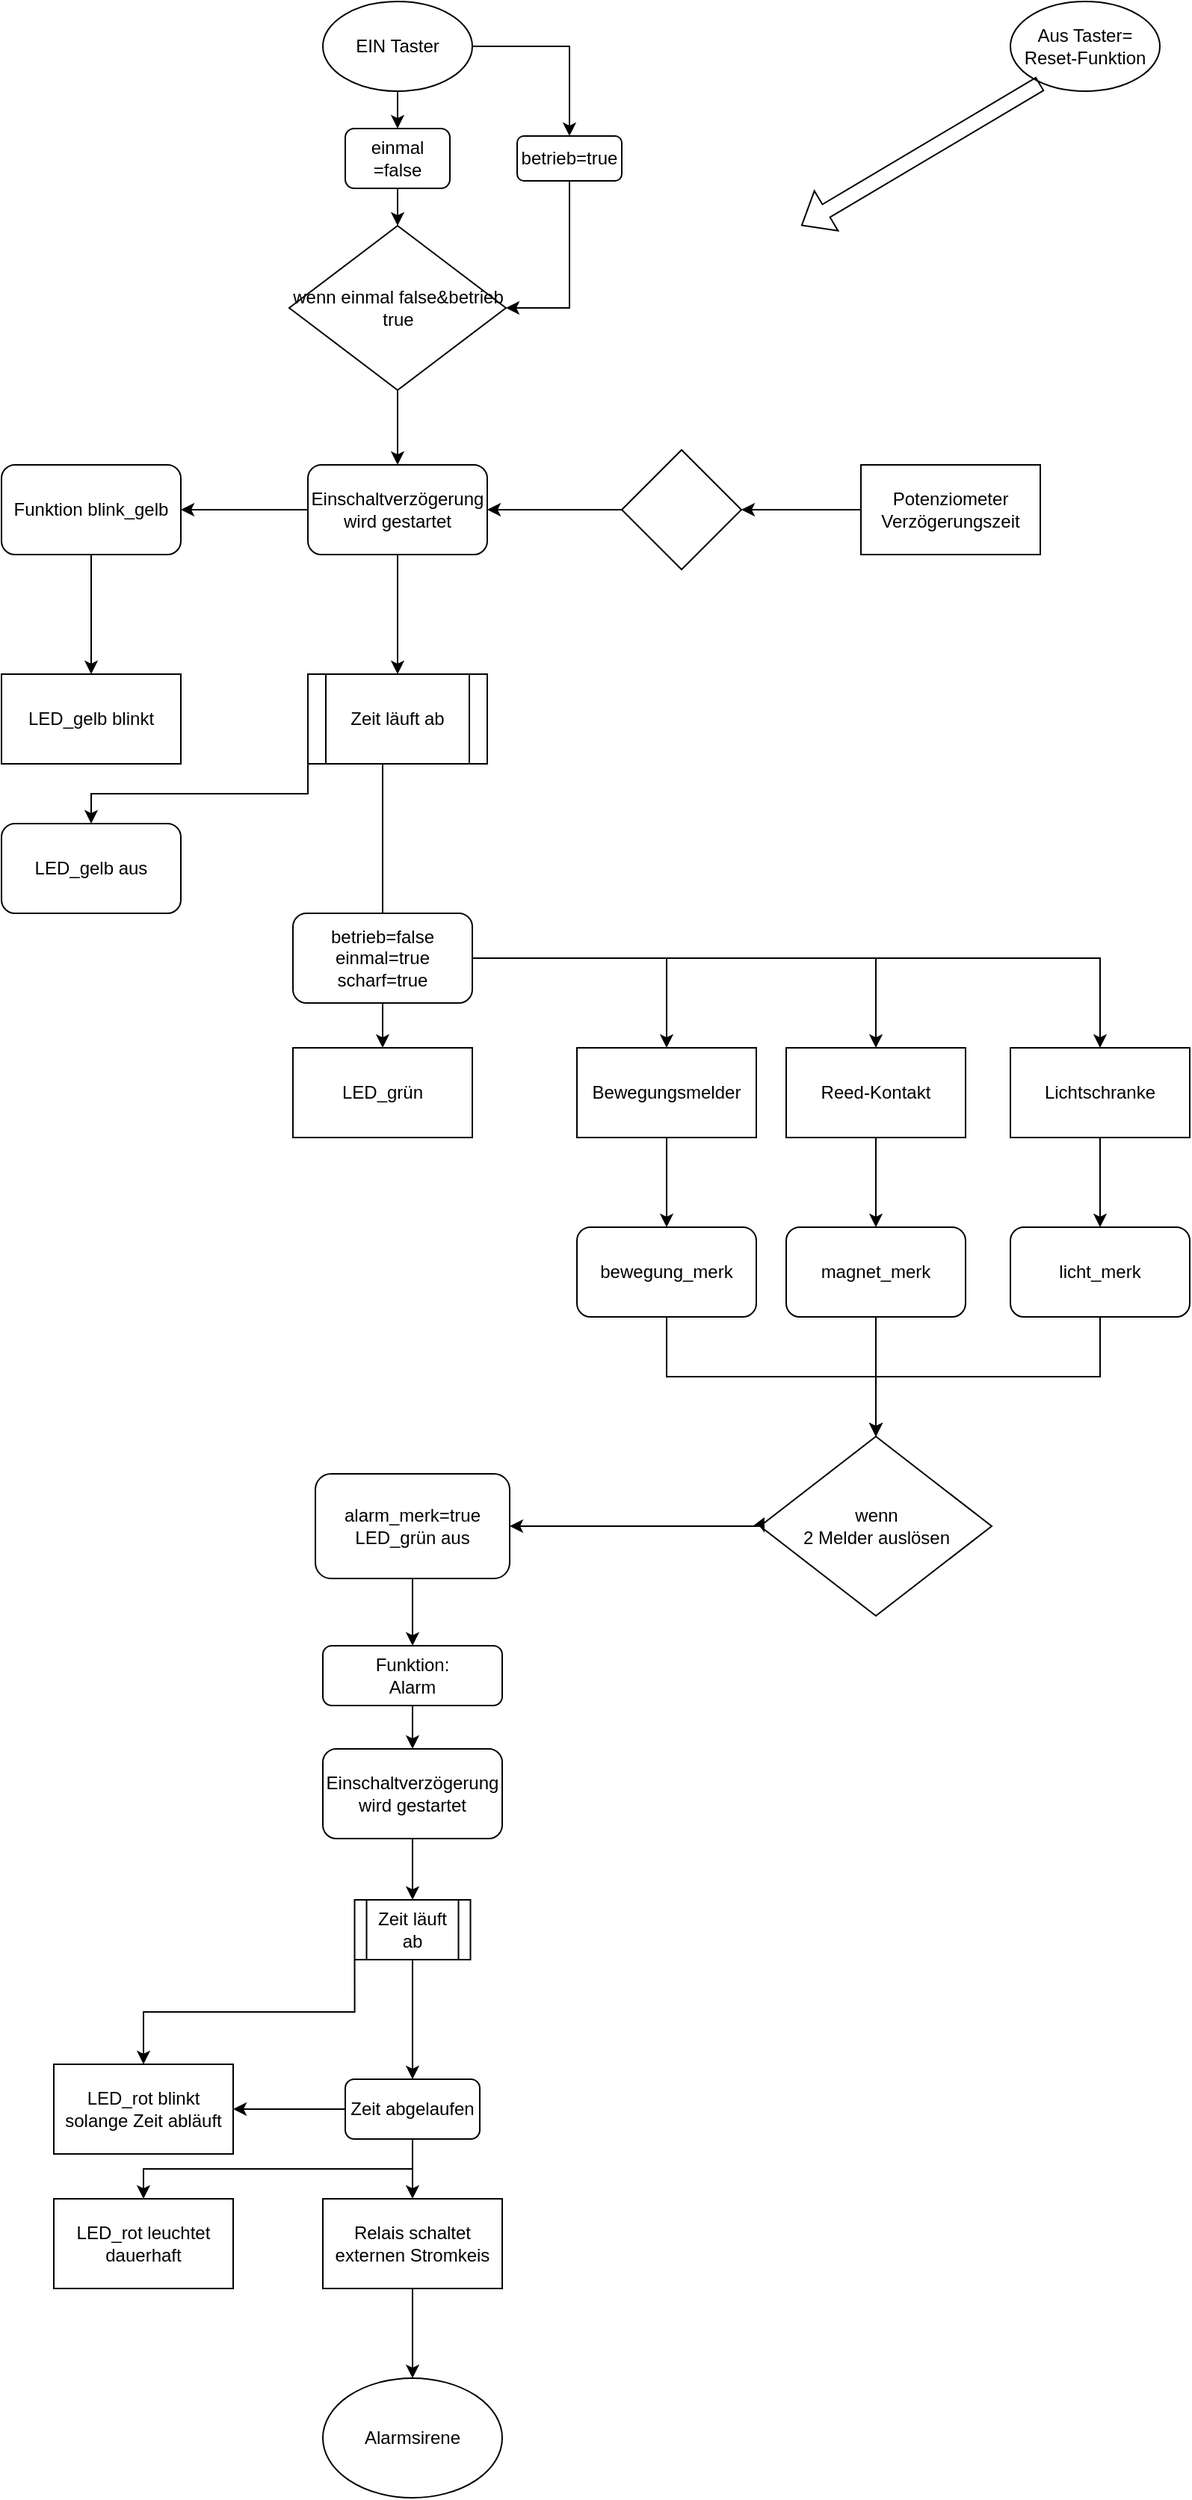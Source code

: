 <mxfile version="21.5.1" type="github">
  <diagram name="Seite-1" id="TjJDQ_LDvjNo-w3dqxPU">
    <mxGraphModel dx="1434" dy="764" grid="1" gridSize="10" guides="1" tooltips="1" connect="1" arrows="1" fold="1" page="1" pageScale="1" pageWidth="827" pageHeight="1169" math="0" shadow="0">
      <root>
        <mxCell id="0" />
        <mxCell id="1" parent="0" />
        <mxCell id="J2Xaj6yvW438Az-63D8S-36" style="edgeStyle=none;rounded=0;orthogonalLoop=1;jettySize=auto;html=1;exitX=0.5;exitY=1;exitDx=0;exitDy=0;entryX=0.5;entryY=0;entryDx=0;entryDy=0;" parent="1" source="J2Xaj6yvW438Az-63D8S-1" target="J2Xaj6yvW438Az-63D8S-2" edge="1">
          <mxGeometry relative="1" as="geometry" />
        </mxCell>
        <mxCell id="J2Xaj6yvW438Az-63D8S-39" style="edgeStyle=orthogonalEdgeStyle;rounded=0;orthogonalLoop=1;jettySize=auto;html=1;exitX=1;exitY=0.5;exitDx=0;exitDy=0;entryX=0.5;entryY=0;entryDx=0;entryDy=0;" parent="1" source="J2Xaj6yvW438Az-63D8S-1" target="J2Xaj6yvW438Az-63D8S-32" edge="1">
          <mxGeometry relative="1" as="geometry" />
        </mxCell>
        <mxCell id="J2Xaj6yvW438Az-63D8S-1" value="EIN Taster" style="ellipse;whiteSpace=wrap;html=1;" parent="1" vertex="1">
          <mxGeometry x="230" width="100" height="60" as="geometry" />
        </mxCell>
        <mxCell id="6_2-BPM-zBkIEb3v9uu6-4" style="edgeStyle=none;rounded=0;orthogonalLoop=1;jettySize=auto;html=1;exitX=0.5;exitY=1;exitDx=0;exitDy=0;entryX=0.5;entryY=0;entryDx=0;entryDy=0;" parent="1" source="J2Xaj6yvW438Az-63D8S-2" target="J2Xaj6yvW438Az-63D8S-12" edge="1">
          <mxGeometry relative="1" as="geometry" />
        </mxCell>
        <mxCell id="J2Xaj6yvW438Az-63D8S-2" value="&lt;div&gt;einmal&lt;/div&gt;&lt;div&gt;=false&lt;/div&gt;" style="rounded=1;whiteSpace=wrap;html=1;" parent="1" vertex="1">
          <mxGeometry x="245" y="85" width="70" height="40" as="geometry" />
        </mxCell>
        <mxCell id="J2Xaj6yvW438Az-63D8S-15" style="edgeStyle=none;rounded=0;orthogonalLoop=1;jettySize=auto;html=1;exitX=0.5;exitY=1;exitDx=0;exitDy=0;entryX=0.5;entryY=0;entryDx=0;entryDy=0;" parent="1" source="J2Xaj6yvW438Az-63D8S-3" target="J2Xaj6yvW438Az-63D8S-14" edge="1">
          <mxGeometry relative="1" as="geometry" />
        </mxCell>
        <mxCell id="J2Xaj6yvW438Az-63D8S-3" value="Funktion blink_gelb" style="rounded=1;whiteSpace=wrap;html=1;" parent="1" vertex="1">
          <mxGeometry x="15" y="310" width="120" height="60" as="geometry" />
        </mxCell>
        <mxCell id="6_2-BPM-zBkIEb3v9uu6-43" style="edgeStyle=orthogonalEdgeStyle;rounded=0;orthogonalLoop=1;jettySize=auto;html=1;exitX=0.5;exitY=1;exitDx=0;exitDy=0;entryX=0.5;entryY=0;entryDx=0;entryDy=0;elbow=vertical;" parent="1" source="J2Xaj6yvW438Az-63D8S-6" target="J2Xaj6yvW438Az-63D8S-25" edge="1">
          <mxGeometry relative="1" as="geometry" />
        </mxCell>
        <mxCell id="J2Xaj6yvW438Az-63D8S-6" value="licht_merk" style="rounded=1;whiteSpace=wrap;html=1;" parent="1" vertex="1">
          <mxGeometry x="690" y="820" width="120" height="60" as="geometry" />
        </mxCell>
        <mxCell id="6_2-BPM-zBkIEb3v9uu6-3" style="edgeStyle=none;rounded=0;orthogonalLoop=1;jettySize=auto;html=1;exitX=0;exitY=0.5;exitDx=0;exitDy=0;" parent="1" source="J2Xaj6yvW438Az-63D8S-7" target="J2Xaj6yvW438Az-63D8S-3" edge="1">
          <mxGeometry relative="1" as="geometry" />
        </mxCell>
        <mxCell id="6_2-BPM-zBkIEb3v9uu6-17" style="edgeStyle=none;rounded=0;orthogonalLoop=1;jettySize=auto;html=1;exitX=0.5;exitY=1;exitDx=0;exitDy=0;entryX=0.5;entryY=0;entryDx=0;entryDy=0;elbow=vertical;" parent="1" source="J2Xaj6yvW438Az-63D8S-7" target="6_2-BPM-zBkIEb3v9uu6-9" edge="1">
          <mxGeometry relative="1" as="geometry" />
        </mxCell>
        <mxCell id="J2Xaj6yvW438Az-63D8S-7" value="Einschaltverzögerung wird gestartet" style="rounded=1;whiteSpace=wrap;html=1;" parent="1" vertex="1">
          <mxGeometry x="220" y="310" width="120" height="60" as="geometry" />
        </mxCell>
        <mxCell id="J2Xaj6yvW438Az-63D8S-18" style="edgeStyle=none;rounded=0;orthogonalLoop=1;jettySize=auto;html=1;exitX=0;exitY=0.5;exitDx=0;exitDy=0;entryX=1;entryY=0.5;entryDx=0;entryDy=0;" parent="1" source="J2Xaj6yvW438Az-63D8S-9" target="J2Xaj6yvW438Az-63D8S-16" edge="1">
          <mxGeometry relative="1" as="geometry" />
        </mxCell>
        <mxCell id="J2Xaj6yvW438Az-63D8S-9" value="Potenziometer Verzögerungszeit" style="rounded=0;whiteSpace=wrap;html=1;" parent="1" vertex="1">
          <mxGeometry x="590" y="310" width="120" height="60" as="geometry" />
        </mxCell>
        <mxCell id="6_2-BPM-zBkIEb3v9uu6-7" style="edgeStyle=none;rounded=0;orthogonalLoop=1;jettySize=auto;html=1;exitX=0.5;exitY=1;exitDx=0;exitDy=0;entryX=0.5;entryY=0;entryDx=0;entryDy=0;" parent="1" source="J2Xaj6yvW438Az-63D8S-12" target="J2Xaj6yvW438Az-63D8S-7" edge="1">
          <mxGeometry relative="1" as="geometry" />
        </mxCell>
        <mxCell id="J2Xaj6yvW438Az-63D8S-12" value="wenn einmal false&amp;amp;betrieb true" style="rhombus;whiteSpace=wrap;html=1;" parent="1" vertex="1">
          <mxGeometry x="207.5" y="150" width="145" height="110" as="geometry" />
        </mxCell>
        <mxCell id="J2Xaj6yvW438Az-63D8S-14" value="LED_gelb blinkt" style="rounded=0;whiteSpace=wrap;html=1;" parent="1" vertex="1">
          <mxGeometry x="15" y="450" width="120" height="60" as="geometry" />
        </mxCell>
        <mxCell id="J2Xaj6yvW438Az-63D8S-17" style="edgeStyle=none;rounded=0;orthogonalLoop=1;jettySize=auto;html=1;exitX=0;exitY=0.5;exitDx=0;exitDy=0;entryX=1;entryY=0.5;entryDx=0;entryDy=0;" parent="1" source="J2Xaj6yvW438Az-63D8S-16" target="J2Xaj6yvW438Az-63D8S-7" edge="1">
          <mxGeometry relative="1" as="geometry" />
        </mxCell>
        <mxCell id="J2Xaj6yvW438Az-63D8S-16" value="" style="rhombus;whiteSpace=wrap;html=1;" parent="1" vertex="1">
          <mxGeometry x="430" y="300" width="80" height="80" as="geometry" />
        </mxCell>
        <mxCell id="6_2-BPM-zBkIEb3v9uu6-42" style="edgeStyle=orthogonalEdgeStyle;rounded=0;orthogonalLoop=1;jettySize=auto;html=1;exitX=0.5;exitY=1;exitDx=0;exitDy=0;elbow=vertical;" parent="1" source="J2Xaj6yvW438Az-63D8S-19" target="J2Xaj6yvW438Az-63D8S-25" edge="1">
          <mxGeometry relative="1" as="geometry" />
        </mxCell>
        <mxCell id="J2Xaj6yvW438Az-63D8S-19" value="bewegung_merk" style="rounded=1;whiteSpace=wrap;html=1;" parent="1" vertex="1">
          <mxGeometry x="400" y="820" width="120" height="60" as="geometry" />
        </mxCell>
        <mxCell id="6_2-BPM-zBkIEb3v9uu6-18" style="edgeStyle=none;rounded=0;orthogonalLoop=1;jettySize=auto;html=1;exitX=0.5;exitY=1;exitDx=0;exitDy=0;elbow=vertical;" parent="1" source="J2Xaj6yvW438Az-63D8S-20" target="J2Xaj6yvW438Az-63D8S-25" edge="1">
          <mxGeometry relative="1" as="geometry" />
        </mxCell>
        <mxCell id="J2Xaj6yvW438Az-63D8S-20" value="magnet_merk" style="rounded=1;whiteSpace=wrap;html=1;" parent="1" vertex="1">
          <mxGeometry x="540" y="820" width="120" height="60" as="geometry" />
        </mxCell>
        <mxCell id="J2Xaj6yvW438Az-63D8S-31" style="edgeStyle=none;rounded=0;orthogonalLoop=1;jettySize=auto;html=1;exitX=0.5;exitY=1;exitDx=0;exitDy=0;entryX=0.5;entryY=0;entryDx=0;entryDy=0;" parent="1" source="J2Xaj6yvW438Az-63D8S-21" target="J2Xaj6yvW438Az-63D8S-19" edge="1">
          <mxGeometry relative="1" as="geometry" />
        </mxCell>
        <mxCell id="J2Xaj6yvW438Az-63D8S-21" value="Bewegungsmelder" style="rounded=0;whiteSpace=wrap;html=1;" parent="1" vertex="1">
          <mxGeometry x="400" y="700" width="120" height="60" as="geometry" />
        </mxCell>
        <mxCell id="J2Xaj6yvW438Az-63D8S-26" style="edgeStyle=none;rounded=0;orthogonalLoop=1;jettySize=auto;html=1;exitX=0.5;exitY=1;exitDx=0;exitDy=0;entryX=0.5;entryY=0;entryDx=0;entryDy=0;" parent="1" source="J2Xaj6yvW438Az-63D8S-22" target="J2Xaj6yvW438Az-63D8S-20" edge="1">
          <mxGeometry relative="1" as="geometry" />
        </mxCell>
        <mxCell id="J2Xaj6yvW438Az-63D8S-22" value="Reed-Kontakt" style="rounded=0;whiteSpace=wrap;html=1;" parent="1" vertex="1">
          <mxGeometry x="540" y="700" width="120" height="60" as="geometry" />
        </mxCell>
        <mxCell id="J2Xaj6yvW438Az-63D8S-28" style="edgeStyle=none;rounded=0;orthogonalLoop=1;jettySize=auto;html=1;exitX=0.5;exitY=1;exitDx=0;exitDy=0;" parent="1" source="J2Xaj6yvW438Az-63D8S-23" target="J2Xaj6yvW438Az-63D8S-6" edge="1">
          <mxGeometry relative="1" as="geometry" />
        </mxCell>
        <mxCell id="J2Xaj6yvW438Az-63D8S-23" value="Lichtschranke" style="rounded=0;whiteSpace=wrap;html=1;" parent="1" vertex="1">
          <mxGeometry x="690" y="700" width="120" height="60" as="geometry" />
        </mxCell>
        <mxCell id="6_2-BPM-zBkIEb3v9uu6-27" style="edgeStyle=none;rounded=0;orthogonalLoop=1;jettySize=auto;html=1;exitX=0;exitY=0.5;exitDx=0;exitDy=0;entryX=1;entryY=0.5;entryDx=0;entryDy=0;elbow=vertical;" parent="1" source="J2Xaj6yvW438Az-63D8S-25" target="6_2-BPM-zBkIEb3v9uu6-26" edge="1">
          <mxGeometry relative="1" as="geometry" />
        </mxCell>
        <mxCell id="J2Xaj6yvW438Az-63D8S-25" value="&lt;div&gt;wenn&lt;/div&gt;&lt;div&gt;2 Melder auslösen&lt;br&gt;&lt;/div&gt;" style="rhombus;whiteSpace=wrap;html=1;" parent="1" vertex="1">
          <mxGeometry x="522.5" y="960" width="155" height="120" as="geometry" />
        </mxCell>
        <mxCell id="6_2-BPM-zBkIEb3v9uu6-5" style="edgeStyle=orthogonalEdgeStyle;rounded=0;orthogonalLoop=1;jettySize=auto;html=1;exitX=0.5;exitY=1;exitDx=0;exitDy=0;entryX=1;entryY=0.5;entryDx=0;entryDy=0;" parent="1" source="J2Xaj6yvW438Az-63D8S-32" target="J2Xaj6yvW438Az-63D8S-12" edge="1">
          <mxGeometry relative="1" as="geometry" />
        </mxCell>
        <mxCell id="J2Xaj6yvW438Az-63D8S-32" value="betrieb=true" style="rounded=1;whiteSpace=wrap;html=1;" parent="1" vertex="1">
          <mxGeometry x="360" y="90" width="70" height="30" as="geometry" />
        </mxCell>
        <mxCell id="6_2-BPM-zBkIEb3v9uu6-10" style="edgeStyle=none;rounded=0;orthogonalLoop=1;jettySize=auto;html=1;" parent="1" source="6_2-BPM-zBkIEb3v9uu6-6" edge="1">
          <mxGeometry relative="1" as="geometry">
            <mxPoint x="270" y="450" as="targetPoint" />
          </mxGeometry>
        </mxCell>
        <mxCell id="6_2-BPM-zBkIEb3v9uu6-14" style="edgeStyle=orthogonalEdgeStyle;rounded=0;orthogonalLoop=1;jettySize=auto;html=1;exitX=1;exitY=0.5;exitDx=0;exitDy=0;elbow=vertical;" parent="1" source="6_2-BPM-zBkIEb3v9uu6-6" target="J2Xaj6yvW438Az-63D8S-21" edge="1">
          <mxGeometry relative="1" as="geometry" />
        </mxCell>
        <mxCell id="6_2-BPM-zBkIEb3v9uu6-15" style="edgeStyle=orthogonalEdgeStyle;rounded=0;orthogonalLoop=1;jettySize=auto;html=1;exitX=1;exitY=0.5;exitDx=0;exitDy=0;elbow=vertical;" parent="1" source="6_2-BPM-zBkIEb3v9uu6-6" target="J2Xaj6yvW438Az-63D8S-23" edge="1">
          <mxGeometry relative="1" as="geometry" />
        </mxCell>
        <mxCell id="6_2-BPM-zBkIEb3v9uu6-16" style="edgeStyle=orthogonalEdgeStyle;rounded=0;orthogonalLoop=1;jettySize=auto;html=1;exitX=1;exitY=0.5;exitDx=0;exitDy=0;elbow=vertical;" parent="1" source="6_2-BPM-zBkIEb3v9uu6-6" target="J2Xaj6yvW438Az-63D8S-22" edge="1">
          <mxGeometry relative="1" as="geometry" />
        </mxCell>
        <mxCell id="6_2-BPM-zBkIEb3v9uu6-25" style="edgeStyle=none;rounded=0;orthogonalLoop=1;jettySize=auto;html=1;exitX=0.5;exitY=1;exitDx=0;exitDy=0;entryX=0.5;entryY=0;entryDx=0;entryDy=0;elbow=vertical;" parent="1" source="6_2-BPM-zBkIEb3v9uu6-6" target="6_2-BPM-zBkIEb3v9uu6-24" edge="1">
          <mxGeometry relative="1" as="geometry" />
        </mxCell>
        <mxCell id="6_2-BPM-zBkIEb3v9uu6-6" value="&lt;div&gt;betrieb=false&lt;/div&gt;&lt;div&gt;einmal=true&lt;/div&gt;&lt;div&gt;scharf=true&lt;br&gt;&lt;/div&gt;" style="rounded=1;whiteSpace=wrap;html=1;" parent="1" vertex="1">
          <mxGeometry x="210" y="610" width="120" height="60" as="geometry" />
        </mxCell>
        <mxCell id="6_2-BPM-zBkIEb3v9uu6-13" style="edgeStyle=elbowEdgeStyle;rounded=0;orthogonalLoop=1;jettySize=auto;elbow=vertical;html=1;exitX=0;exitY=1;exitDx=0;exitDy=0;" parent="1" source="6_2-BPM-zBkIEb3v9uu6-9" target="6_2-BPM-zBkIEb3v9uu6-11" edge="1">
          <mxGeometry relative="1" as="geometry" />
        </mxCell>
        <mxCell id="6_2-BPM-zBkIEb3v9uu6-9" value="Zeit läuft ab" style="shape=process;whiteSpace=wrap;html=1;backgroundOutline=1;" parent="1" vertex="1">
          <mxGeometry x="220" y="450" width="120" height="60" as="geometry" />
        </mxCell>
        <mxCell id="6_2-BPM-zBkIEb3v9uu6-11" value="LED_gelb aus" style="rounded=1;whiteSpace=wrap;html=1;" parent="1" vertex="1">
          <mxGeometry x="15" y="550" width="120" height="60" as="geometry" />
        </mxCell>
        <mxCell id="6_2-BPM-zBkIEb3v9uu6-19" style="rounded=0;orthogonalLoop=1;jettySize=auto;html=1;exitX=0;exitY=0.5;exitDx=0;exitDy=0;entryX=0.019;entryY=0.45;entryDx=0;entryDy=0;entryPerimeter=0;elbow=vertical;" parent="1" source="J2Xaj6yvW438Az-63D8S-25" target="J2Xaj6yvW438Az-63D8S-25" edge="1">
          <mxGeometry relative="1" as="geometry" />
        </mxCell>
        <mxCell id="6_2-BPM-zBkIEb3v9uu6-22" value="&lt;div&gt;Aus Taster=&lt;/div&gt;&lt;div&gt;Reset-Funktion&lt;br&gt;&lt;/div&gt;" style="ellipse;whiteSpace=wrap;html=1;" parent="1" vertex="1">
          <mxGeometry x="690" width="100" height="60" as="geometry" />
        </mxCell>
        <mxCell id="6_2-BPM-zBkIEb3v9uu6-23" value="" style="shape=flexArrow;endArrow=classic;html=1;rounded=0;elbow=vertical;" parent="1" edge="1">
          <mxGeometry width="50" height="50" relative="1" as="geometry">
            <mxPoint x="710" y="55" as="sourcePoint" />
            <mxPoint x="550" y="150" as="targetPoint" />
          </mxGeometry>
        </mxCell>
        <mxCell id="6_2-BPM-zBkIEb3v9uu6-24" value="LED_grün" style="rounded=0;whiteSpace=wrap;html=1;" parent="1" vertex="1">
          <mxGeometry x="210" y="700" width="120" height="60" as="geometry" />
        </mxCell>
        <mxCell id="6_2-BPM-zBkIEb3v9uu6-40" style="edgeStyle=none;rounded=0;orthogonalLoop=1;jettySize=auto;html=1;exitX=0.5;exitY=1;exitDx=0;exitDy=0;entryX=0.5;entryY=0;entryDx=0;entryDy=0;elbow=vertical;" parent="1" source="6_2-BPM-zBkIEb3v9uu6-26" target="6_2-BPM-zBkIEb3v9uu6-37" edge="1">
          <mxGeometry relative="1" as="geometry" />
        </mxCell>
        <mxCell id="6_2-BPM-zBkIEb3v9uu6-26" value="&lt;div&gt;alarm_merk=true&lt;/div&gt;&lt;div&gt;LED_grün aus&lt;br&gt;&lt;/div&gt;" style="rounded=1;whiteSpace=wrap;html=1;" parent="1" vertex="1">
          <mxGeometry x="225" y="985" width="130" height="70" as="geometry" />
        </mxCell>
        <mxCell id="6_2-BPM-zBkIEb3v9uu6-28" value="&lt;div&gt;LED_rot blinkt &lt;br&gt;&lt;/div&gt;&lt;div&gt;solange Zeit abläuft&lt;br&gt;&lt;/div&gt;" style="rounded=0;whiteSpace=wrap;html=1;" parent="1" vertex="1">
          <mxGeometry x="50" y="1380" width="120" height="60" as="geometry" />
        </mxCell>
        <mxCell id="6_2-BPM-zBkIEb3v9uu6-31" style="edgeStyle=none;rounded=0;orthogonalLoop=1;jettySize=auto;html=1;exitX=0.5;exitY=1;exitDx=0;exitDy=0;elbow=vertical;" parent="1" source="6_2-BPM-zBkIEb3v9uu6-29" target="6_2-BPM-zBkIEb3v9uu6-30" edge="1">
          <mxGeometry relative="1" as="geometry" />
        </mxCell>
        <mxCell id="6_2-BPM-zBkIEb3v9uu6-29" value="Relais schaltet externen Stromkeis" style="rounded=0;whiteSpace=wrap;html=1;" parent="1" vertex="1">
          <mxGeometry x="230" y="1470" width="120" height="60" as="geometry" />
        </mxCell>
        <mxCell id="6_2-BPM-zBkIEb3v9uu6-30" value="Alarmsirene" style="ellipse;whiteSpace=wrap;html=1;" parent="1" vertex="1">
          <mxGeometry x="230" y="1590" width="120" height="80" as="geometry" />
        </mxCell>
        <mxCell id="6_2-BPM-zBkIEb3v9uu6-35" style="edgeStyle=none;rounded=0;orthogonalLoop=1;jettySize=auto;html=1;exitX=0.5;exitY=1;exitDx=0;exitDy=0;entryX=0.5;entryY=0;entryDx=0;entryDy=0;elbow=vertical;" parent="1" source="6_2-BPM-zBkIEb3v9uu6-32" target="6_2-BPM-zBkIEb3v9uu6-34" edge="1">
          <mxGeometry relative="1" as="geometry" />
        </mxCell>
        <mxCell id="6_2-BPM-zBkIEb3v9uu6-32" value="Einschaltverzögerung wird gestartet" style="rounded=1;whiteSpace=wrap;html=1;" parent="1" vertex="1">
          <mxGeometry x="230" y="1169" width="120" height="60" as="geometry" />
        </mxCell>
        <mxCell id="6_2-BPM-zBkIEb3v9uu6-39" style="edgeStyle=orthogonalEdgeStyle;rounded=0;orthogonalLoop=1;jettySize=auto;html=1;exitX=0;exitY=1;exitDx=0;exitDy=0;entryX=0.5;entryY=0;entryDx=0;entryDy=0;elbow=vertical;" parent="1" source="6_2-BPM-zBkIEb3v9uu6-34" target="6_2-BPM-zBkIEb3v9uu6-28" edge="1">
          <mxGeometry relative="1" as="geometry" />
        </mxCell>
        <mxCell id="o6qVBBj4kpyx-pgXh5z1-4" style="edgeStyle=orthogonalEdgeStyle;rounded=0;orthogonalLoop=1;jettySize=auto;html=1;exitX=0.5;exitY=1;exitDx=0;exitDy=0;" edge="1" parent="1" source="6_2-BPM-zBkIEb3v9uu6-34" target="o6qVBBj4kpyx-pgXh5z1-1">
          <mxGeometry relative="1" as="geometry" />
        </mxCell>
        <mxCell id="6_2-BPM-zBkIEb3v9uu6-34" value="Zeit läuft ab" style="shape=process;whiteSpace=wrap;html=1;backgroundOutline=1;" parent="1" vertex="1">
          <mxGeometry x="251.25" y="1270" width="77.5" height="40" as="geometry" />
        </mxCell>
        <mxCell id="6_2-BPM-zBkIEb3v9uu6-41" style="edgeStyle=none;rounded=0;orthogonalLoop=1;jettySize=auto;html=1;exitX=0.5;exitY=1;exitDx=0;exitDy=0;entryX=0.5;entryY=0;entryDx=0;entryDy=0;elbow=vertical;" parent="1" source="6_2-BPM-zBkIEb3v9uu6-37" target="6_2-BPM-zBkIEb3v9uu6-32" edge="1">
          <mxGeometry relative="1" as="geometry" />
        </mxCell>
        <mxCell id="6_2-BPM-zBkIEb3v9uu6-37" value="Funktion:&lt;br&gt;Alarm" style="rounded=1;whiteSpace=wrap;html=1;" parent="1" vertex="1">
          <mxGeometry x="230" y="1100" width="120" height="40" as="geometry" />
        </mxCell>
        <mxCell id="o6qVBBj4kpyx-pgXh5z1-3" style="edgeStyle=orthogonalEdgeStyle;rounded=0;orthogonalLoop=1;jettySize=auto;html=1;exitX=0;exitY=0.5;exitDx=0;exitDy=0;entryX=1;entryY=0.5;entryDx=0;entryDy=0;" edge="1" parent="1" source="o6qVBBj4kpyx-pgXh5z1-1" target="6_2-BPM-zBkIEb3v9uu6-28">
          <mxGeometry relative="1" as="geometry" />
        </mxCell>
        <mxCell id="o6qVBBj4kpyx-pgXh5z1-5" style="edgeStyle=orthogonalEdgeStyle;rounded=0;orthogonalLoop=1;jettySize=auto;html=1;exitX=0.5;exitY=1;exitDx=0;exitDy=0;entryX=0.5;entryY=0;entryDx=0;entryDy=0;" edge="1" parent="1" source="o6qVBBj4kpyx-pgXh5z1-1" target="6_2-BPM-zBkIEb3v9uu6-29">
          <mxGeometry relative="1" as="geometry" />
        </mxCell>
        <mxCell id="o6qVBBj4kpyx-pgXh5z1-7" style="edgeStyle=orthogonalEdgeStyle;rounded=0;orthogonalLoop=1;jettySize=auto;html=1;exitX=0.5;exitY=1;exitDx=0;exitDy=0;" edge="1" parent="1" source="o6qVBBj4kpyx-pgXh5z1-1" target="o6qVBBj4kpyx-pgXh5z1-6">
          <mxGeometry relative="1" as="geometry" />
        </mxCell>
        <mxCell id="o6qVBBj4kpyx-pgXh5z1-1" value="Zeit abgelaufen" style="rounded=1;whiteSpace=wrap;html=1;" vertex="1" parent="1">
          <mxGeometry x="245" y="1390" width="90" height="40" as="geometry" />
        </mxCell>
        <mxCell id="o6qVBBj4kpyx-pgXh5z1-6" value="LED_rot leuchtet &lt;br&gt;dauerhaft" style="rounded=0;whiteSpace=wrap;html=1;" vertex="1" parent="1">
          <mxGeometry x="50" y="1470" width="120" height="60" as="geometry" />
        </mxCell>
      </root>
    </mxGraphModel>
  </diagram>
</mxfile>
